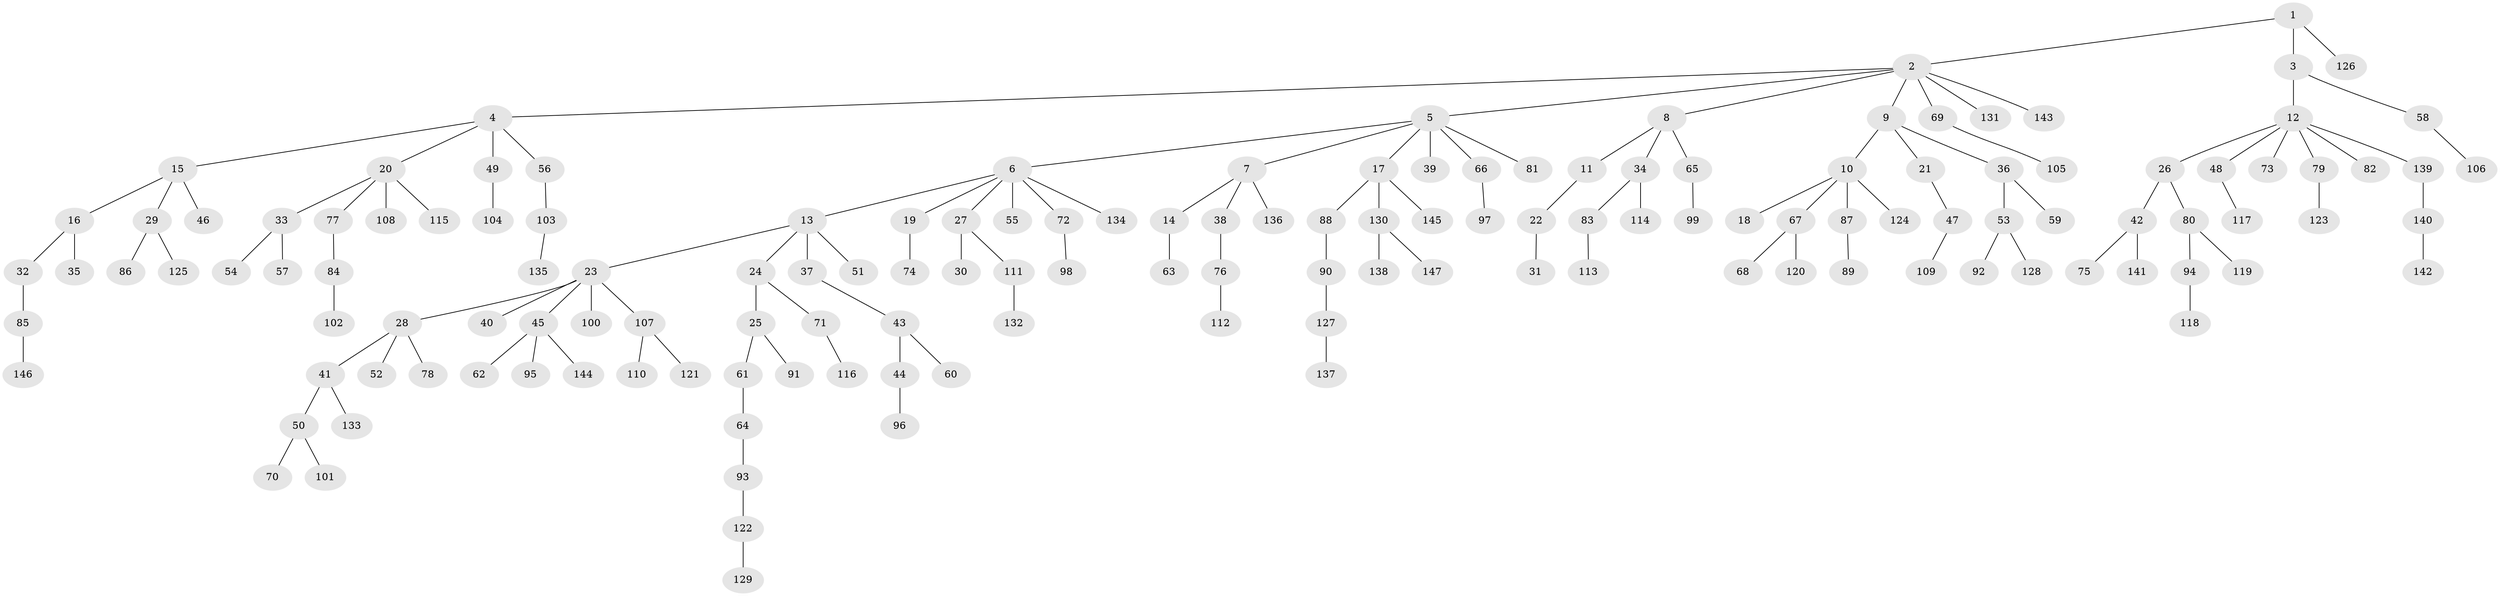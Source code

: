 // Generated by graph-tools (version 1.1) at 2025/53/03/09/25 04:53:44]
// undirected, 147 vertices, 146 edges
graph export_dot {
graph [start="1"]
  node [color=gray90,style=filled];
  1;
  2;
  3;
  4;
  5;
  6;
  7;
  8;
  9;
  10;
  11;
  12;
  13;
  14;
  15;
  16;
  17;
  18;
  19;
  20;
  21;
  22;
  23;
  24;
  25;
  26;
  27;
  28;
  29;
  30;
  31;
  32;
  33;
  34;
  35;
  36;
  37;
  38;
  39;
  40;
  41;
  42;
  43;
  44;
  45;
  46;
  47;
  48;
  49;
  50;
  51;
  52;
  53;
  54;
  55;
  56;
  57;
  58;
  59;
  60;
  61;
  62;
  63;
  64;
  65;
  66;
  67;
  68;
  69;
  70;
  71;
  72;
  73;
  74;
  75;
  76;
  77;
  78;
  79;
  80;
  81;
  82;
  83;
  84;
  85;
  86;
  87;
  88;
  89;
  90;
  91;
  92;
  93;
  94;
  95;
  96;
  97;
  98;
  99;
  100;
  101;
  102;
  103;
  104;
  105;
  106;
  107;
  108;
  109;
  110;
  111;
  112;
  113;
  114;
  115;
  116;
  117;
  118;
  119;
  120;
  121;
  122;
  123;
  124;
  125;
  126;
  127;
  128;
  129;
  130;
  131;
  132;
  133;
  134;
  135;
  136;
  137;
  138;
  139;
  140;
  141;
  142;
  143;
  144;
  145;
  146;
  147;
  1 -- 2;
  1 -- 3;
  1 -- 126;
  2 -- 4;
  2 -- 5;
  2 -- 8;
  2 -- 9;
  2 -- 69;
  2 -- 131;
  2 -- 143;
  3 -- 12;
  3 -- 58;
  4 -- 15;
  4 -- 20;
  4 -- 49;
  4 -- 56;
  5 -- 6;
  5 -- 7;
  5 -- 17;
  5 -- 39;
  5 -- 66;
  5 -- 81;
  6 -- 13;
  6 -- 19;
  6 -- 27;
  6 -- 55;
  6 -- 72;
  6 -- 134;
  7 -- 14;
  7 -- 38;
  7 -- 136;
  8 -- 11;
  8 -- 34;
  8 -- 65;
  9 -- 10;
  9 -- 21;
  9 -- 36;
  10 -- 18;
  10 -- 67;
  10 -- 87;
  10 -- 124;
  11 -- 22;
  12 -- 26;
  12 -- 48;
  12 -- 73;
  12 -- 79;
  12 -- 82;
  12 -- 139;
  13 -- 23;
  13 -- 24;
  13 -- 37;
  13 -- 51;
  14 -- 63;
  15 -- 16;
  15 -- 29;
  15 -- 46;
  16 -- 32;
  16 -- 35;
  17 -- 88;
  17 -- 130;
  17 -- 145;
  19 -- 74;
  20 -- 33;
  20 -- 77;
  20 -- 108;
  20 -- 115;
  21 -- 47;
  22 -- 31;
  23 -- 28;
  23 -- 40;
  23 -- 45;
  23 -- 100;
  23 -- 107;
  24 -- 25;
  24 -- 71;
  25 -- 61;
  25 -- 91;
  26 -- 42;
  26 -- 80;
  27 -- 30;
  27 -- 111;
  28 -- 41;
  28 -- 52;
  28 -- 78;
  29 -- 86;
  29 -- 125;
  32 -- 85;
  33 -- 54;
  33 -- 57;
  34 -- 83;
  34 -- 114;
  36 -- 53;
  36 -- 59;
  37 -- 43;
  38 -- 76;
  41 -- 50;
  41 -- 133;
  42 -- 75;
  42 -- 141;
  43 -- 44;
  43 -- 60;
  44 -- 96;
  45 -- 62;
  45 -- 95;
  45 -- 144;
  47 -- 109;
  48 -- 117;
  49 -- 104;
  50 -- 70;
  50 -- 101;
  53 -- 92;
  53 -- 128;
  56 -- 103;
  58 -- 106;
  61 -- 64;
  64 -- 93;
  65 -- 99;
  66 -- 97;
  67 -- 68;
  67 -- 120;
  69 -- 105;
  71 -- 116;
  72 -- 98;
  76 -- 112;
  77 -- 84;
  79 -- 123;
  80 -- 94;
  80 -- 119;
  83 -- 113;
  84 -- 102;
  85 -- 146;
  87 -- 89;
  88 -- 90;
  90 -- 127;
  93 -- 122;
  94 -- 118;
  103 -- 135;
  107 -- 110;
  107 -- 121;
  111 -- 132;
  122 -- 129;
  127 -- 137;
  130 -- 138;
  130 -- 147;
  139 -- 140;
  140 -- 142;
}
